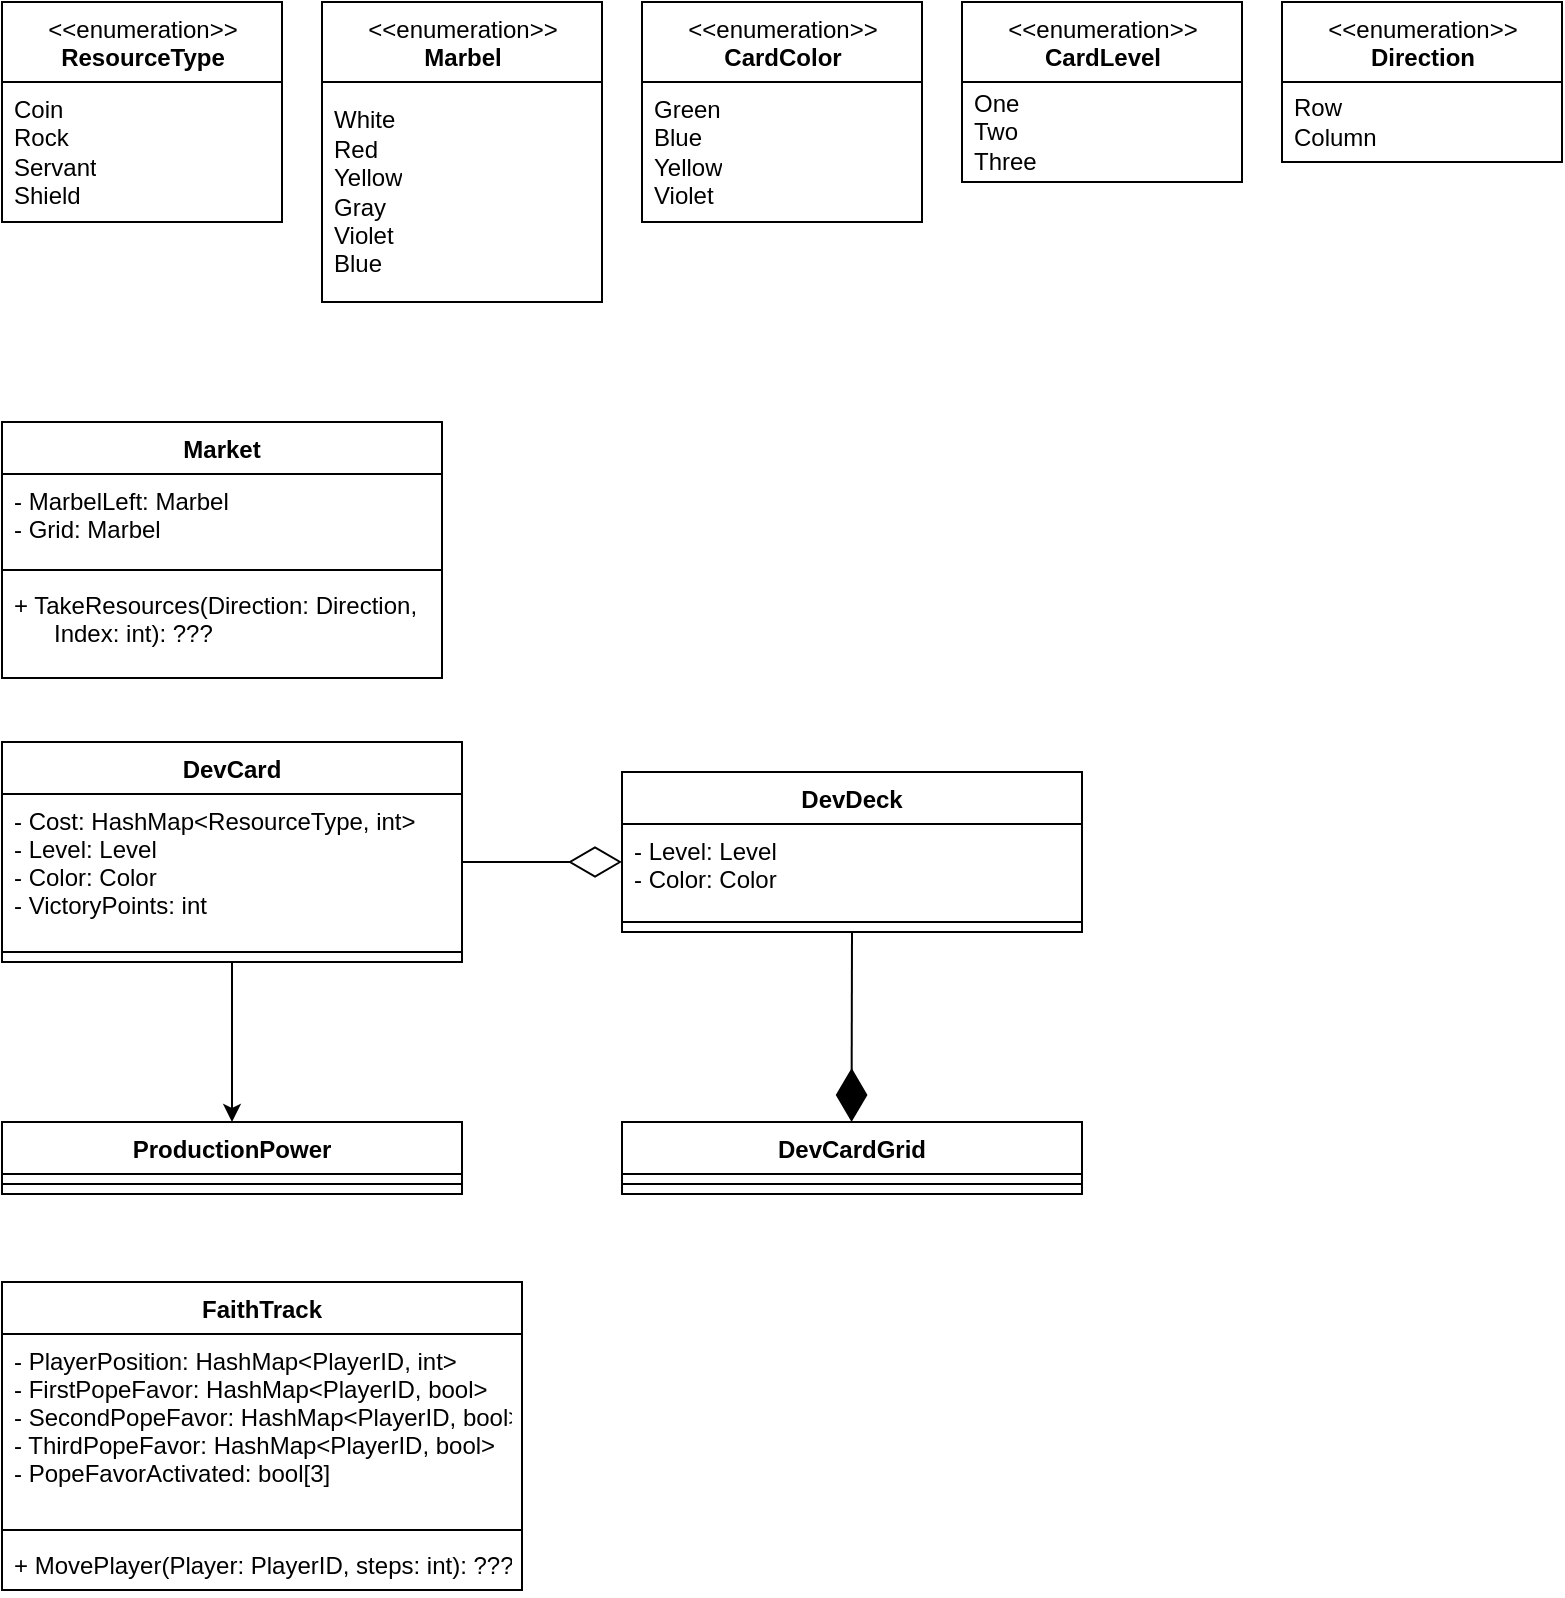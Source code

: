<mxfile version="14.4.8" type="github">
  <diagram id="C5RBs43oDa-KdzZeNtuy" name="Page-1">
    <mxGraphModel dx="981" dy="526" grid="1" gridSize="10" guides="1" tooltips="1" connect="1" arrows="1" fold="1" page="1" pageScale="1" pageWidth="827" pageHeight="1169" math="0" shadow="0">
      <root>
        <mxCell id="WIyWlLk6GJQsqaUBKTNV-0" />
        <mxCell id="WIyWlLk6GJQsqaUBKTNV-1" parent="WIyWlLk6GJQsqaUBKTNV-0" />
        <mxCell id="0Qn6Up4evETcmixrVEXs-0" value="&amp;lt;&amp;lt;enumeration&amp;gt;&amp;gt;&lt;br&gt;&lt;b&gt;ResourceType&lt;/b&gt;" style="swimlane;fontStyle=0;align=center;verticalAlign=top;childLayout=stackLayout;horizontal=1;startSize=40;horizontalStack=0;resizeParent=1;resizeParentMax=0;resizeLast=0;collapsible=0;marginBottom=0;html=1;" vertex="1" parent="WIyWlLk6GJQsqaUBKTNV-1">
          <mxGeometry x="20" y="20" width="140" height="110" as="geometry" />
        </mxCell>
        <mxCell id="0Qn6Up4evETcmixrVEXs-1" value="Coin&lt;br&gt;Rock&lt;br&gt;Servant&lt;br&gt;Shield" style="text;html=1;strokeColor=none;fillColor=none;align=left;verticalAlign=middle;spacingLeft=4;spacingRight=4;overflow=hidden;rotatable=0;points=[[0,0.5],[1,0.5]];portConstraint=eastwest;" vertex="1" parent="0Qn6Up4evETcmixrVEXs-0">
          <mxGeometry y="40" width="140" height="70" as="geometry" />
        </mxCell>
        <mxCell id="0Qn6Up4evETcmixrVEXs-2" value="&amp;lt;&amp;lt;enumeration&amp;gt;&amp;gt;&lt;br&gt;&lt;b&gt;Marbel&lt;/b&gt;" style="swimlane;fontStyle=0;align=center;verticalAlign=top;childLayout=stackLayout;horizontal=1;startSize=40;horizontalStack=0;resizeParent=1;resizeParentMax=0;resizeLast=0;collapsible=0;marginBottom=0;html=1;" vertex="1" parent="WIyWlLk6GJQsqaUBKTNV-1">
          <mxGeometry x="180" y="20" width="140" height="150" as="geometry" />
        </mxCell>
        <mxCell id="0Qn6Up4evETcmixrVEXs-3" value="White&lt;br&gt;Red&lt;br&gt;Yellow&lt;br&gt;Gray&lt;br&gt;Violet&lt;br&gt;Blue" style="text;html=1;strokeColor=none;fillColor=none;align=left;verticalAlign=middle;spacingLeft=4;spacingRight=4;overflow=hidden;rotatable=0;points=[[0,0.5],[1,0.5]];portConstraint=eastwest;" vertex="1" parent="0Qn6Up4evETcmixrVEXs-2">
          <mxGeometry y="40" width="140" height="110" as="geometry" />
        </mxCell>
        <mxCell id="0Qn6Up4evETcmixrVEXs-4" value="&amp;lt;&amp;lt;enumeration&amp;gt;&amp;gt;&lt;br&gt;&lt;b&gt;CardColor&lt;/b&gt;" style="swimlane;fontStyle=0;align=center;verticalAlign=top;childLayout=stackLayout;horizontal=1;startSize=40;horizontalStack=0;resizeParent=1;resizeParentMax=0;resizeLast=0;collapsible=0;marginBottom=0;html=1;" vertex="1" parent="WIyWlLk6GJQsqaUBKTNV-1">
          <mxGeometry x="340" y="20" width="140" height="110" as="geometry" />
        </mxCell>
        <mxCell id="0Qn6Up4evETcmixrVEXs-5" value="Green&lt;br&gt;Blue&lt;br&gt;Yellow&lt;br&gt;Violet" style="text;html=1;strokeColor=none;fillColor=none;align=left;verticalAlign=middle;spacingLeft=4;spacingRight=4;overflow=hidden;rotatable=0;points=[[0,0.5],[1,0.5]];portConstraint=eastwest;" vertex="1" parent="0Qn6Up4evETcmixrVEXs-4">
          <mxGeometry y="40" width="140" height="70" as="geometry" />
        </mxCell>
        <mxCell id="0Qn6Up4evETcmixrVEXs-6" value="&amp;lt;&amp;lt;enumeration&amp;gt;&amp;gt;&lt;br&gt;&lt;b&gt;CardLevel&lt;/b&gt;" style="swimlane;fontStyle=0;align=center;verticalAlign=top;childLayout=stackLayout;horizontal=1;startSize=40;horizontalStack=0;resizeParent=1;resizeParentMax=0;resizeLast=0;collapsible=0;marginBottom=0;html=1;" vertex="1" parent="WIyWlLk6GJQsqaUBKTNV-1">
          <mxGeometry x="500" y="20" width="140" height="90" as="geometry" />
        </mxCell>
        <mxCell id="0Qn6Up4evETcmixrVEXs-7" value="One&lt;br&gt;Two&lt;br&gt;Three" style="text;html=1;strokeColor=none;fillColor=none;align=left;verticalAlign=middle;spacingLeft=4;spacingRight=4;overflow=hidden;rotatable=0;points=[[0,0.5],[1,0.5]];portConstraint=eastwest;" vertex="1" parent="0Qn6Up4evETcmixrVEXs-6">
          <mxGeometry y="40" width="140" height="50" as="geometry" />
        </mxCell>
        <mxCell id="0Qn6Up4evETcmixrVEXs-8" value="&amp;lt;&amp;lt;enumeration&amp;gt;&amp;gt;&lt;br&gt;&lt;b&gt;Direction&lt;/b&gt;" style="swimlane;fontStyle=0;align=center;verticalAlign=top;childLayout=stackLayout;horizontal=1;startSize=40;horizontalStack=0;resizeParent=1;resizeParentMax=0;resizeLast=0;collapsible=0;marginBottom=0;html=1;" vertex="1" parent="WIyWlLk6GJQsqaUBKTNV-1">
          <mxGeometry x="660" y="20" width="140" height="80" as="geometry" />
        </mxCell>
        <mxCell id="0Qn6Up4evETcmixrVEXs-9" value="Row&lt;br&gt;Column" style="text;html=1;strokeColor=none;fillColor=none;align=left;verticalAlign=middle;spacingLeft=4;spacingRight=4;overflow=hidden;rotatable=0;points=[[0,0.5],[1,0.5]];portConstraint=eastwest;" vertex="1" parent="0Qn6Up4evETcmixrVEXs-8">
          <mxGeometry y="40" width="140" height="40" as="geometry" />
        </mxCell>
        <mxCell id="0Qn6Up4evETcmixrVEXs-10" value="Market" style="swimlane;fontStyle=1;align=center;verticalAlign=top;childLayout=stackLayout;horizontal=1;startSize=26;horizontalStack=0;resizeParent=1;resizeParentMax=0;resizeLast=0;collapsible=1;marginBottom=0;" vertex="1" parent="WIyWlLk6GJQsqaUBKTNV-1">
          <mxGeometry x="20" y="230" width="220" height="128" as="geometry" />
        </mxCell>
        <mxCell id="0Qn6Up4evETcmixrVEXs-11" value="- MarbelLeft: Marbel&#xa;- Grid: Marbel" style="text;strokeColor=none;fillColor=none;align=left;verticalAlign=top;spacingLeft=4;spacingRight=4;overflow=hidden;rotatable=0;points=[[0,0.5],[1,0.5]];portConstraint=eastwest;" vertex="1" parent="0Qn6Up4evETcmixrVEXs-10">
          <mxGeometry y="26" width="220" height="44" as="geometry" />
        </mxCell>
        <mxCell id="0Qn6Up4evETcmixrVEXs-12" value="" style="line;strokeWidth=1;fillColor=none;align=left;verticalAlign=middle;spacingTop=-1;spacingLeft=3;spacingRight=3;rotatable=0;labelPosition=right;points=[];portConstraint=eastwest;" vertex="1" parent="0Qn6Up4evETcmixrVEXs-10">
          <mxGeometry y="70" width="220" height="8" as="geometry" />
        </mxCell>
        <mxCell id="0Qn6Up4evETcmixrVEXs-13" value="+ TakeResources(Direction: Direction, &#xa;      Index: int): ???" style="text;strokeColor=none;fillColor=none;align=left;verticalAlign=top;spacingLeft=4;spacingRight=4;overflow=hidden;rotatable=0;points=[[0,0.5],[1,0.5]];portConstraint=eastwest;" vertex="1" parent="0Qn6Up4evETcmixrVEXs-10">
          <mxGeometry y="78" width="220" height="50" as="geometry" />
        </mxCell>
        <mxCell id="0Qn6Up4evETcmixrVEXs-21" value="" style="edgeStyle=orthogonalEdgeStyle;rounded=0;orthogonalLoop=1;jettySize=auto;html=1;" edge="1" parent="WIyWlLk6GJQsqaUBKTNV-1" source="0Qn6Up4evETcmixrVEXs-14" target="0Qn6Up4evETcmixrVEXs-18">
          <mxGeometry relative="1" as="geometry" />
        </mxCell>
        <mxCell id="0Qn6Up4evETcmixrVEXs-14" value="DevCard" style="swimlane;fontStyle=1;align=center;verticalAlign=top;childLayout=stackLayout;horizontal=1;startSize=26;horizontalStack=0;resizeParent=1;resizeParentMax=0;resizeLast=0;collapsible=1;marginBottom=0;" vertex="1" parent="WIyWlLk6GJQsqaUBKTNV-1">
          <mxGeometry x="20" y="390" width="230" height="110" as="geometry" />
        </mxCell>
        <mxCell id="0Qn6Up4evETcmixrVEXs-15" value="- Cost: HashMap&lt;ResourceType, int&gt;&#xa;- Level: Level&#xa;- Color: Color&#xa;- VictoryPoints: int" style="text;strokeColor=none;fillColor=none;align=left;verticalAlign=top;spacingLeft=4;spacingRight=4;overflow=hidden;rotatable=0;points=[[0,0.5],[1,0.5]];portConstraint=eastwest;" vertex="1" parent="0Qn6Up4evETcmixrVEXs-14">
          <mxGeometry y="26" width="230" height="74" as="geometry" />
        </mxCell>
        <mxCell id="0Qn6Up4evETcmixrVEXs-16" value="" style="line;strokeWidth=1;fillColor=none;align=left;verticalAlign=middle;spacingTop=-1;spacingLeft=3;spacingRight=3;rotatable=0;labelPosition=right;points=[];portConstraint=eastwest;" vertex="1" parent="0Qn6Up4evETcmixrVEXs-14">
          <mxGeometry y="100" width="230" height="10" as="geometry" />
        </mxCell>
        <mxCell id="0Qn6Up4evETcmixrVEXs-18" value="ProductionPower" style="swimlane;fontStyle=1;align=center;verticalAlign=top;childLayout=stackLayout;horizontal=1;startSize=26;horizontalStack=0;resizeParent=1;resizeParentMax=0;resizeLast=0;collapsible=1;marginBottom=0;" vertex="1" parent="WIyWlLk6GJQsqaUBKTNV-1">
          <mxGeometry x="20" y="580" width="230" height="36" as="geometry" />
        </mxCell>
        <mxCell id="0Qn6Up4evETcmixrVEXs-20" value="" style="line;strokeWidth=1;fillColor=none;align=left;verticalAlign=middle;spacingTop=-1;spacingLeft=3;spacingRight=3;rotatable=0;labelPosition=right;points=[];portConstraint=eastwest;" vertex="1" parent="0Qn6Up4evETcmixrVEXs-18">
          <mxGeometry y="26" width="230" height="10" as="geometry" />
        </mxCell>
        <mxCell id="0Qn6Up4evETcmixrVEXs-22" value="DevDeck" style="swimlane;fontStyle=1;align=center;verticalAlign=top;childLayout=stackLayout;horizontal=1;startSize=26;horizontalStack=0;resizeParent=1;resizeParentMax=0;resizeLast=0;collapsible=1;marginBottom=0;" vertex="1" parent="WIyWlLk6GJQsqaUBKTNV-1">
          <mxGeometry x="330" y="405" width="230" height="80" as="geometry" />
        </mxCell>
        <mxCell id="0Qn6Up4evETcmixrVEXs-23" value="- Level: Level&#xa;- Color: Color" style="text;strokeColor=none;fillColor=none;align=left;verticalAlign=top;spacingLeft=4;spacingRight=4;overflow=hidden;rotatable=0;points=[[0,0.5],[1,0.5]];portConstraint=eastwest;" vertex="1" parent="0Qn6Up4evETcmixrVEXs-22">
          <mxGeometry y="26" width="230" height="44" as="geometry" />
        </mxCell>
        <mxCell id="0Qn6Up4evETcmixrVEXs-24" value="" style="line;strokeWidth=1;fillColor=none;align=left;verticalAlign=middle;spacingTop=-1;spacingLeft=3;spacingRight=3;rotatable=0;labelPosition=right;points=[];portConstraint=eastwest;" vertex="1" parent="0Qn6Up4evETcmixrVEXs-22">
          <mxGeometry y="70" width="230" height="10" as="geometry" />
        </mxCell>
        <mxCell id="0Qn6Up4evETcmixrVEXs-26" value="" style="endArrow=diamondThin;endFill=0;endSize=24;html=1;" edge="1" parent="WIyWlLk6GJQsqaUBKTNV-1">
          <mxGeometry width="160" relative="1" as="geometry">
            <mxPoint x="250" y="450" as="sourcePoint" />
            <mxPoint x="330" y="450" as="targetPoint" />
          </mxGeometry>
        </mxCell>
        <mxCell id="0Qn6Up4evETcmixrVEXs-27" value="DevCardGrid" style="swimlane;fontStyle=1;align=center;verticalAlign=top;childLayout=stackLayout;horizontal=1;startSize=26;horizontalStack=0;resizeParent=1;resizeParentMax=0;resizeLast=0;collapsible=1;marginBottom=0;" vertex="1" parent="WIyWlLk6GJQsqaUBKTNV-1">
          <mxGeometry x="330" y="580" width="230" height="36" as="geometry" />
        </mxCell>
        <mxCell id="0Qn6Up4evETcmixrVEXs-29" value="" style="line;strokeWidth=1;fillColor=none;align=left;verticalAlign=middle;spacingTop=-1;spacingLeft=3;spacingRight=3;rotatable=0;labelPosition=right;points=[];portConstraint=eastwest;" vertex="1" parent="0Qn6Up4evETcmixrVEXs-27">
          <mxGeometry y="26" width="230" height="10" as="geometry" />
        </mxCell>
        <mxCell id="0Qn6Up4evETcmixrVEXs-31" value="" style="endArrow=diamondThin;endFill=1;endSize=24;html=1;entryX=0.499;entryY=0;entryDx=0;entryDy=0;entryPerimeter=0;" edge="1" parent="WIyWlLk6GJQsqaUBKTNV-1" target="0Qn6Up4evETcmixrVEXs-27">
          <mxGeometry width="160" relative="1" as="geometry">
            <mxPoint x="445" y="485" as="sourcePoint" />
            <mxPoint x="444.66" y="575" as="targetPoint" />
          </mxGeometry>
        </mxCell>
        <mxCell id="0Qn6Up4evETcmixrVEXs-32" value="FaithTrack" style="swimlane;fontStyle=1;align=center;verticalAlign=top;childLayout=stackLayout;horizontal=1;startSize=26;horizontalStack=0;resizeParent=1;resizeParentMax=0;resizeLast=0;collapsible=1;marginBottom=0;" vertex="1" parent="WIyWlLk6GJQsqaUBKTNV-1">
          <mxGeometry x="20" y="660" width="260" height="154" as="geometry" />
        </mxCell>
        <mxCell id="0Qn6Up4evETcmixrVEXs-33" value="- PlayerPosition: HashMap&lt;PlayerID, int&gt;&#xa;- FirstPopeFavor: HashMap&lt;PlayerID, bool&gt;&#xa;- SecondPopeFavor: HashMap&lt;PlayerID, bool&gt;&#xa;- ThirdPopeFavor: HashMap&lt;PlayerID, bool&gt;&#xa;- PopeFavorActivated: bool[3]" style="text;strokeColor=none;fillColor=none;align=left;verticalAlign=top;spacingLeft=4;spacingRight=4;overflow=hidden;rotatable=0;points=[[0,0.5],[1,0.5]];portConstraint=eastwest;" vertex="1" parent="0Qn6Up4evETcmixrVEXs-32">
          <mxGeometry y="26" width="260" height="94" as="geometry" />
        </mxCell>
        <mxCell id="0Qn6Up4evETcmixrVEXs-34" value="" style="line;strokeWidth=1;fillColor=none;align=left;verticalAlign=middle;spacingTop=-1;spacingLeft=3;spacingRight=3;rotatable=0;labelPosition=right;points=[];portConstraint=eastwest;" vertex="1" parent="0Qn6Up4evETcmixrVEXs-32">
          <mxGeometry y="120" width="260" height="8" as="geometry" />
        </mxCell>
        <mxCell id="0Qn6Up4evETcmixrVEXs-35" value="+ MovePlayer(Player: PlayerID, steps: int): ???" style="text;strokeColor=none;fillColor=none;align=left;verticalAlign=top;spacingLeft=4;spacingRight=4;overflow=hidden;rotatable=0;points=[[0,0.5],[1,0.5]];portConstraint=eastwest;" vertex="1" parent="0Qn6Up4evETcmixrVEXs-32">
          <mxGeometry y="128" width="260" height="26" as="geometry" />
        </mxCell>
      </root>
    </mxGraphModel>
  </diagram>
</mxfile>

